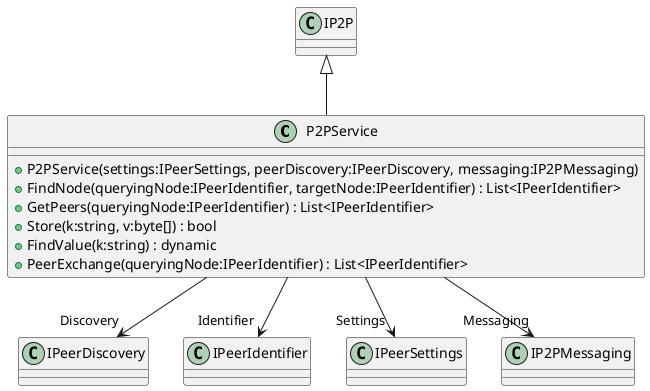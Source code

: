 @startuml
class P2PService {
    + P2PService(settings:IPeerSettings, peerDiscovery:IPeerDiscovery, messaging:IP2PMessaging)
    + FindNode(queryingNode:IPeerIdentifier, targetNode:IPeerIdentifier) : List<IPeerIdentifier>
    + GetPeers(queryingNode:IPeerIdentifier) : List<IPeerIdentifier>
    + Store(k:string, v:byte[]) : bool
    + FindValue(k:string) : dynamic
    + PeerExchange(queryingNode:IPeerIdentifier) : List<IPeerIdentifier>
}
IP2P <|-- P2PService
P2PService --> "Discovery" IPeerDiscovery
P2PService --> "Identifier" IPeerIdentifier
P2PService --> "Settings" IPeerSettings
P2PService --> "Messaging" IP2PMessaging
@enduml

